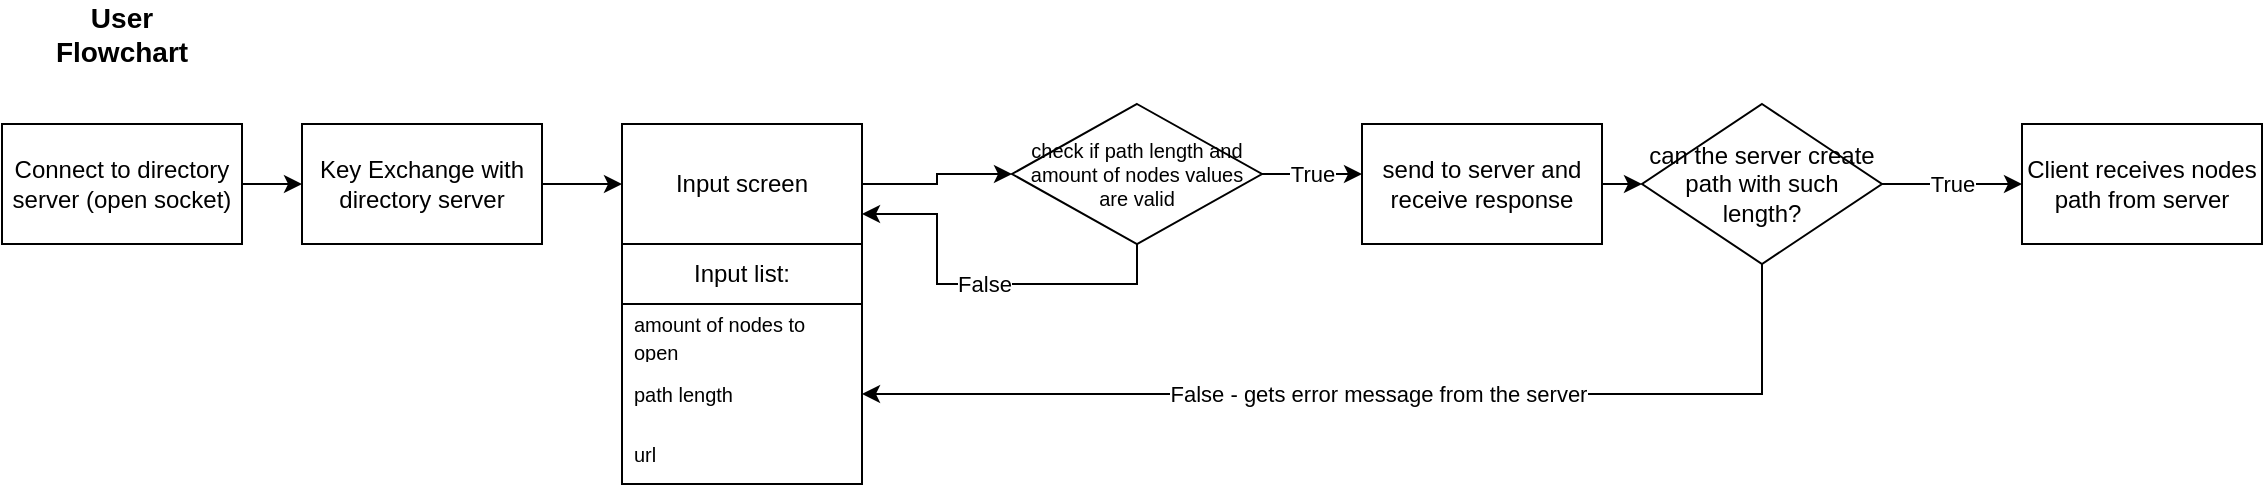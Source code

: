<mxfile version="24.7.13">
  <diagram name="Page-1" id="vETeGXP-aBrHGzmp88HL">
    <mxGraphModel dx="2072" dy="649" grid="1" gridSize="10" guides="1" tooltips="1" connect="1" arrows="1" fold="1" page="1" pageScale="1" pageWidth="850" pageHeight="1100" math="0" shadow="0">
      <root>
        <mxCell id="0" />
        <mxCell id="1" parent="0" />
        <mxCell id="kQhyqeaXJ8b2iKmB3cDd-1" value="&lt;b style=&quot;font-size: 14px;&quot;&gt;User Flowchart&lt;br&gt;&lt;/b&gt;" style="text;html=1;align=center;verticalAlign=middle;whiteSpace=wrap;rounded=0;" vertex="1" parent="1">
          <mxGeometry x="-160" y="40" width="60" height="30" as="geometry" />
        </mxCell>
        <mxCell id="kQhyqeaXJ8b2iKmB3cDd-8" style="edgeStyle=orthogonalEdgeStyle;rounded=0;orthogonalLoop=1;jettySize=auto;html=1;exitX=1;exitY=0.5;exitDx=0;exitDy=0;entryX=0;entryY=0.5;entryDx=0;entryDy=0;" edge="1" parent="1" source="kQhyqeaXJ8b2iKmB3cDd-2" target="kQhyqeaXJ8b2iKmB3cDd-7">
          <mxGeometry relative="1" as="geometry" />
        </mxCell>
        <mxCell id="kQhyqeaXJ8b2iKmB3cDd-2" value="Input screen" style="rounded=0;whiteSpace=wrap;html=1;" vertex="1" parent="1">
          <mxGeometry x="120" y="100" width="120" height="60" as="geometry" />
        </mxCell>
        <mxCell id="kQhyqeaXJ8b2iKmB3cDd-3" value="Input list:" style="swimlane;fontStyle=0;childLayout=stackLayout;horizontal=1;startSize=30;horizontalStack=0;resizeParent=1;resizeParentMax=0;resizeLast=0;collapsible=1;marginBottom=0;whiteSpace=wrap;html=1;" vertex="1" parent="1">
          <mxGeometry x="120" y="160" width="120" height="120" as="geometry" />
        </mxCell>
        <mxCell id="kQhyqeaXJ8b2iKmB3cDd-4" value="&lt;font style=&quot;font-size: 10px;&quot;&gt;amount of nodes to open&lt;/font&gt;" style="text;strokeColor=none;fillColor=none;align=left;verticalAlign=middle;spacingLeft=4;spacingRight=4;overflow=hidden;points=[[0,0.5],[1,0.5]];portConstraint=eastwest;rotatable=0;whiteSpace=wrap;html=1;" vertex="1" parent="kQhyqeaXJ8b2iKmB3cDd-3">
          <mxGeometry y="30" width="120" height="30" as="geometry" />
        </mxCell>
        <mxCell id="kQhyqeaXJ8b2iKmB3cDd-5" value="&lt;font style=&quot;font-size: 10px;&quot;&gt;path length&lt;br&gt;&lt;/font&gt;" style="text;strokeColor=none;fillColor=none;align=left;verticalAlign=middle;spacingLeft=4;spacingRight=4;overflow=hidden;points=[[0,0.5],[1,0.5]];portConstraint=eastwest;rotatable=0;whiteSpace=wrap;html=1;" vertex="1" parent="kQhyqeaXJ8b2iKmB3cDd-3">
          <mxGeometry y="60" width="120" height="30" as="geometry" />
        </mxCell>
        <mxCell id="kQhyqeaXJ8b2iKmB3cDd-6" value="&lt;font style=&quot;font-size: 10px;&quot;&gt;url&lt;br&gt;&lt;/font&gt;" style="text;strokeColor=none;fillColor=none;align=left;verticalAlign=middle;spacingLeft=4;spacingRight=4;overflow=hidden;points=[[0,0.5],[1,0.5]];portConstraint=eastwest;rotatable=0;whiteSpace=wrap;html=1;" vertex="1" parent="kQhyqeaXJ8b2iKmB3cDd-3">
          <mxGeometry y="90" width="120" height="30" as="geometry" />
        </mxCell>
        <mxCell id="kQhyqeaXJ8b2iKmB3cDd-10" value="False" style="edgeStyle=orthogonalEdgeStyle;rounded=0;orthogonalLoop=1;jettySize=auto;html=1;exitX=0.5;exitY=1;exitDx=0;exitDy=0;entryX=1;entryY=0.75;entryDx=0;entryDy=0;" edge="1" parent="1" source="kQhyqeaXJ8b2iKmB3cDd-7" target="kQhyqeaXJ8b2iKmB3cDd-2">
          <mxGeometry relative="1" as="geometry" />
        </mxCell>
        <mxCell id="kQhyqeaXJ8b2iKmB3cDd-7" value="&lt;div style=&quot;font-size: 10px;&quot;&gt;&lt;font style=&quot;font-size: 10px;&quot;&gt;check if &lt;font style=&quot;font-size: 10px;&quot;&gt;&lt;font style=&quot;font-size: 10px;&quot;&gt;path length and amount of nodes values are valid&lt;/font&gt;&lt;font style=&quot;font-size: 10px;&quot;&gt;&lt;br&gt;&lt;/font&gt;&lt;/font&gt;&lt;/font&gt;&lt;/div&gt;" style="rhombus;whiteSpace=wrap;html=1;" vertex="1" parent="1">
          <mxGeometry x="315" y="90" width="125" height="70" as="geometry" />
        </mxCell>
        <mxCell id="kQhyqeaXJ8b2iKmB3cDd-9" value="True" style="endArrow=classic;html=1;rounded=0;exitX=1;exitY=0.5;exitDx=0;exitDy=0;entryX=0;entryY=0.417;entryDx=0;entryDy=0;entryPerimeter=0;" edge="1" parent="1" source="kQhyqeaXJ8b2iKmB3cDd-7" target="kQhyqeaXJ8b2iKmB3cDd-12">
          <mxGeometry width="50" height="50" relative="1" as="geometry">
            <mxPoint x="370" y="190" as="sourcePoint" />
            <mxPoint x="520" y="125" as="targetPoint" />
          </mxGeometry>
        </mxCell>
        <mxCell id="kQhyqeaXJ8b2iKmB3cDd-12" value="send to server and receive response" style="rounded=0;whiteSpace=wrap;html=1;" vertex="1" parent="1">
          <mxGeometry x="490" y="100" width="120" height="60" as="geometry" />
        </mxCell>
        <mxCell id="kQhyqeaXJ8b2iKmB3cDd-13" value="" style="endArrow=classic;html=1;rounded=0;exitX=1;exitY=0.5;exitDx=0;exitDy=0;entryX=0;entryY=0.5;entryDx=0;entryDy=0;" edge="1" parent="1" source="kQhyqeaXJ8b2iKmB3cDd-12" target="kQhyqeaXJ8b2iKmB3cDd-15">
          <mxGeometry width="50" height="50" relative="1" as="geometry">
            <mxPoint x="720" y="190" as="sourcePoint" />
            <mxPoint x="680" y="130" as="targetPoint" />
          </mxGeometry>
        </mxCell>
        <mxCell id="kQhyqeaXJ8b2iKmB3cDd-16" value="False - gets error message from the server" style="edgeStyle=orthogonalEdgeStyle;rounded=0;orthogonalLoop=1;jettySize=auto;html=1;exitX=0.5;exitY=1;exitDx=0;exitDy=0;entryX=1;entryY=0.5;entryDx=0;entryDy=0;" edge="1" parent="1" source="kQhyqeaXJ8b2iKmB3cDd-15" target="kQhyqeaXJ8b2iKmB3cDd-5">
          <mxGeometry relative="1" as="geometry">
            <mxPoint x="689.529" y="210" as="targetPoint" />
          </mxGeometry>
        </mxCell>
        <mxCell id="kQhyqeaXJ8b2iKmB3cDd-17" value="True" style="edgeStyle=orthogonalEdgeStyle;rounded=0;orthogonalLoop=1;jettySize=auto;html=1;exitX=1;exitY=0.5;exitDx=0;exitDy=0;entryX=0;entryY=0.5;entryDx=0;entryDy=0;" edge="1" parent="1" source="kQhyqeaXJ8b2iKmB3cDd-15" target="kQhyqeaXJ8b2iKmB3cDd-18">
          <mxGeometry relative="1" as="geometry">
            <mxPoint x="840" y="130" as="targetPoint" />
          </mxGeometry>
        </mxCell>
        <mxCell id="kQhyqeaXJ8b2iKmB3cDd-15" value="can the server create path with such length?" style="rhombus;whiteSpace=wrap;html=1;" vertex="1" parent="1">
          <mxGeometry x="630" y="90" width="120" height="80" as="geometry" />
        </mxCell>
        <mxCell id="kQhyqeaXJ8b2iKmB3cDd-18" value="Client receives nodes path from server" style="rounded=0;whiteSpace=wrap;html=1;" vertex="1" parent="1">
          <mxGeometry x="820" y="100" width="120" height="60" as="geometry" />
        </mxCell>
        <mxCell id="kQhyqeaXJ8b2iKmB3cDd-22" style="edgeStyle=orthogonalEdgeStyle;rounded=0;orthogonalLoop=1;jettySize=auto;html=1;exitX=1;exitY=0.5;exitDx=0;exitDy=0;" edge="1" parent="1" source="kQhyqeaXJ8b2iKmB3cDd-21">
          <mxGeometry relative="1" as="geometry">
            <mxPoint x="-40" y="129.714" as="targetPoint" />
          </mxGeometry>
        </mxCell>
        <mxCell id="kQhyqeaXJ8b2iKmB3cDd-21" value="Connect to directory server (open socket)" style="rounded=0;whiteSpace=wrap;html=1;" vertex="1" parent="1">
          <mxGeometry x="-190" y="100" width="120" height="60" as="geometry" />
        </mxCell>
        <mxCell id="kQhyqeaXJ8b2iKmB3cDd-24" style="edgeStyle=orthogonalEdgeStyle;rounded=0;orthogonalLoop=1;jettySize=auto;html=1;exitX=1;exitY=0.5;exitDx=0;exitDy=0;entryX=0;entryY=0.5;entryDx=0;entryDy=0;" edge="1" parent="1" source="kQhyqeaXJ8b2iKmB3cDd-23" target="kQhyqeaXJ8b2iKmB3cDd-2">
          <mxGeometry relative="1" as="geometry" />
        </mxCell>
        <mxCell id="kQhyqeaXJ8b2iKmB3cDd-23" value="Key Exchange with directory server" style="rounded=0;whiteSpace=wrap;html=1;" vertex="1" parent="1">
          <mxGeometry x="-40" y="100" width="120" height="60" as="geometry" />
        </mxCell>
      </root>
    </mxGraphModel>
  </diagram>
</mxfile>
